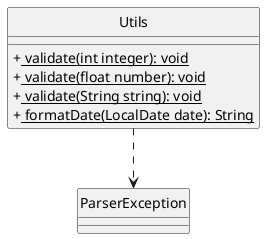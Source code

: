 @startuml
skinparam classAttributeIconSize 0
hide circle

class Utils {
  + <u> validate(int integer): void
  + <u> validate(float number): void
  + <u> validate(String string): void
  + <u> formatDate(LocalDate date): String
}

Utils ..> ParserException

@enduml
